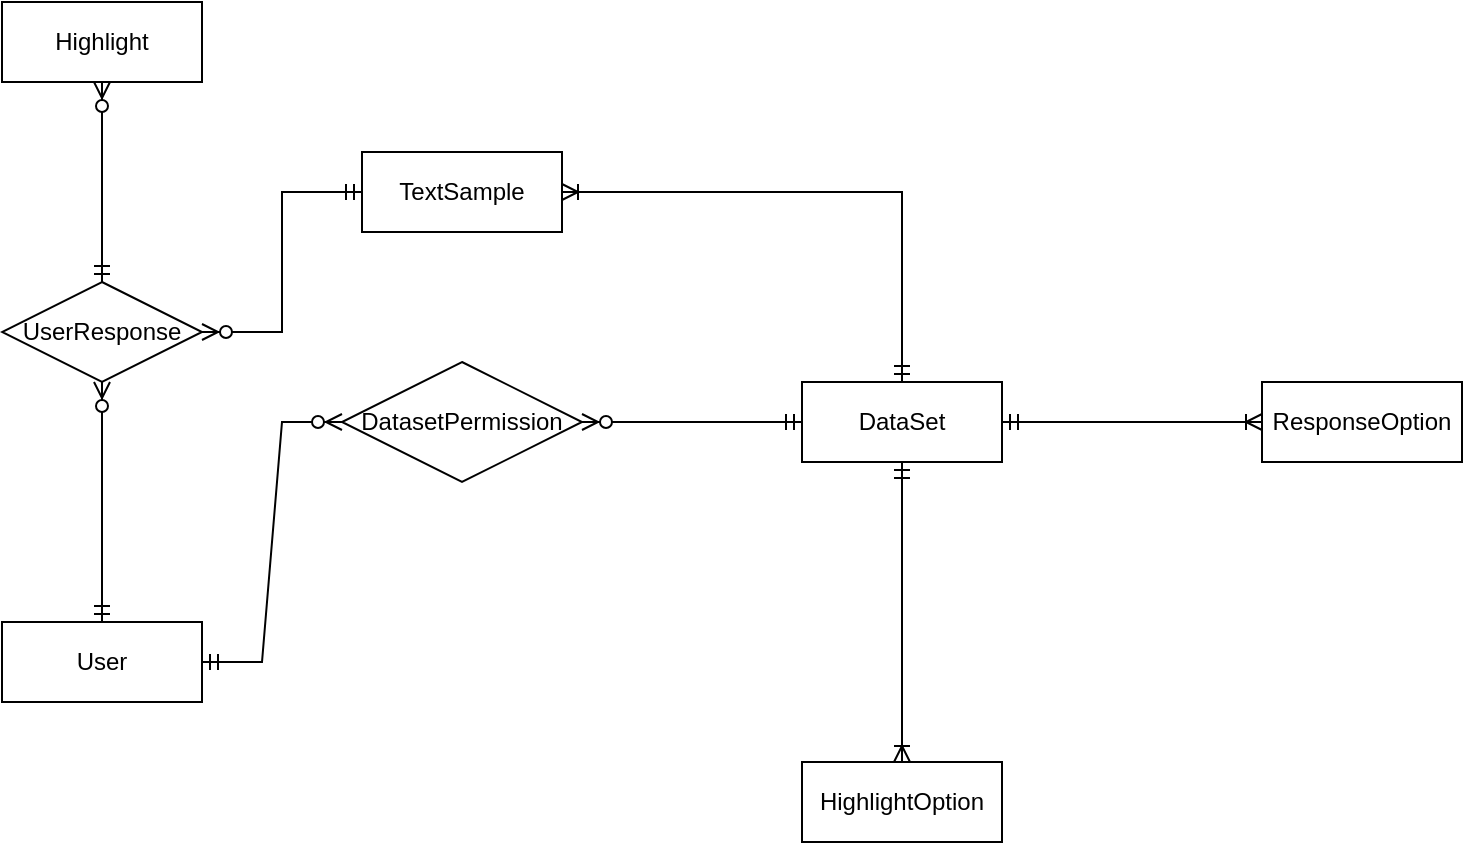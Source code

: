 <mxfile version="20.2.5" type="device"><diagram id="KFJE_Ifb1KP41S6Yd2r6" name="Page-1"><mxGraphModel dx="466" dy="825" grid="1" gridSize="10" guides="1" tooltips="1" connect="1" arrows="1" fold="1" page="1" pageScale="1" pageWidth="850" pageHeight="1100" math="0" shadow="0"><root><mxCell id="0"/><mxCell id="1" parent="0"/><mxCell id="Mz0Ca_jnb9lEN0eWNuT_-9" value="User" style="whiteSpace=wrap;html=1;align=center;" parent="1" vertex="1"><mxGeometry x="50" y="480" width="100" height="40" as="geometry"/></mxCell><mxCell id="Mz0Ca_jnb9lEN0eWNuT_-10" value="DataSet" style="whiteSpace=wrap;html=1;align=center;" parent="1" vertex="1"><mxGeometry x="450" y="360" width="100" height="40" as="geometry"/></mxCell><mxCell id="Mz0Ca_jnb9lEN0eWNuT_-12" value="UserResponse" style="shape=rhombus;perimeter=rhombusPerimeter;whiteSpace=wrap;html=1;align=center;" parent="1" vertex="1"><mxGeometry x="50" y="310" width="100" height="50" as="geometry"/></mxCell><mxCell id="Mz0Ca_jnb9lEN0eWNuT_-16" value="" style="fontSize=12;html=1;endArrow=ERzeroToMany;startArrow=ERmandOne;rounded=0;exitX=0.5;exitY=0;exitDx=0;exitDy=0;entryX=0.5;entryY=1;entryDx=0;entryDy=0;" parent="1" source="Mz0Ca_jnb9lEN0eWNuT_-9" target="Mz0Ca_jnb9lEN0eWNuT_-12" edge="1"><mxGeometry width="100" height="100" relative="1" as="geometry"><mxPoint x="160" y="295" as="sourcePoint"/><mxPoint x="260" y="195" as="targetPoint"/></mxGeometry></mxCell><mxCell id="Mz0Ca_jnb9lEN0eWNuT_-26" value="TextSample" style="whiteSpace=wrap;html=1;align=center;" parent="1" vertex="1"><mxGeometry x="230" y="245" width="100" height="40" as="geometry"/></mxCell><mxCell id="Mz0Ca_jnb9lEN0eWNuT_-27" value="" style="fontSize=12;html=1;endArrow=ERzeroToMany;startArrow=ERmandOne;rounded=0;entryX=1;entryY=0.5;entryDx=0;entryDy=0;exitX=0;exitY=0.5;exitDx=0;exitDy=0;edgeStyle=orthogonalEdgeStyle;" parent="1" source="Mz0Ca_jnb9lEN0eWNuT_-26" target="Mz0Ca_jnb9lEN0eWNuT_-12" edge="1"><mxGeometry width="100" height="100" relative="1" as="geometry"><mxPoint x="310" y="305" as="sourcePoint"/><mxPoint x="410" y="205" as="targetPoint"/></mxGeometry></mxCell><mxCell id="Mz0Ca_jnb9lEN0eWNuT_-33" value="Highlight" style="whiteSpace=wrap;html=1;align=center;" parent="1" vertex="1"><mxGeometry x="50" y="170" width="100" height="40" as="geometry"/></mxCell><mxCell id="Mz0Ca_jnb9lEN0eWNuT_-38" value="DatasetPermission" style="shape=rhombus;perimeter=rhombusPerimeter;whiteSpace=wrap;html=1;align=center;" parent="1" vertex="1"><mxGeometry x="220" y="350" width="120" height="60" as="geometry"/></mxCell><mxCell id="Mz0Ca_jnb9lEN0eWNuT_-39" value="" style="edgeStyle=entityRelationEdgeStyle;fontSize=12;html=1;endArrow=ERzeroToMany;startArrow=ERmandOne;rounded=0;exitX=1;exitY=0.5;exitDx=0;exitDy=0;entryX=0;entryY=0.5;entryDx=0;entryDy=0;" parent="1" source="Mz0Ca_jnb9lEN0eWNuT_-9" target="Mz0Ca_jnb9lEN0eWNuT_-38" edge="1"><mxGeometry width="100" height="100" relative="1" as="geometry"><mxPoint x="400" y="480" as="sourcePoint"/><mxPoint x="500" y="380" as="targetPoint"/></mxGeometry></mxCell><mxCell id="Mz0Ca_jnb9lEN0eWNuT_-40" value="" style="edgeStyle=entityRelationEdgeStyle;fontSize=12;html=1;endArrow=ERzeroToMany;startArrow=ERmandOne;rounded=0;entryX=1;entryY=0.5;entryDx=0;entryDy=0;exitX=0;exitY=0.5;exitDx=0;exitDy=0;" parent="1" source="Mz0Ca_jnb9lEN0eWNuT_-10" target="Mz0Ca_jnb9lEN0eWNuT_-38" edge="1"><mxGeometry width="100" height="100" relative="1" as="geometry"><mxPoint x="550" y="460" as="sourcePoint"/><mxPoint x="650" y="360" as="targetPoint"/></mxGeometry></mxCell><mxCell id="Mz0Ca_jnb9lEN0eWNuT_-44" value="ResponseOption" style="whiteSpace=wrap;html=1;align=center;" parent="1" vertex="1"><mxGeometry x="680" y="360" width="100" height="40" as="geometry"/></mxCell><mxCell id="Mz0Ca_jnb9lEN0eWNuT_-45" value="HighlightOption" style="whiteSpace=wrap;html=1;align=center;" parent="1" vertex="1"><mxGeometry x="450" y="550" width="100" height="40" as="geometry"/></mxCell><mxCell id="YW-2144_ZfKYy60SSXxd-1" value="" style="fontSize=12;html=1;endArrow=ERzeroToMany;startArrow=ERmandOne;rounded=0;exitX=0.5;exitY=0;exitDx=0;exitDy=0;entryX=0.5;entryY=1;entryDx=0;entryDy=0;" edge="1" parent="1" source="Mz0Ca_jnb9lEN0eWNuT_-12" target="Mz0Ca_jnb9lEN0eWNuT_-33"><mxGeometry width="100" height="100" relative="1" as="geometry"><mxPoint x="10" y="470" as="sourcePoint"/><mxPoint x="110" y="370" as="targetPoint"/></mxGeometry></mxCell><mxCell id="YW-2144_ZfKYy60SSXxd-2" value="" style="edgeStyle=orthogonalEdgeStyle;fontSize=12;html=1;endArrow=ERoneToMany;startArrow=ERmandOne;rounded=0;exitX=0.5;exitY=0;exitDx=0;exitDy=0;entryX=1;entryY=0.5;entryDx=0;entryDy=0;" edge="1" parent="1" source="Mz0Ca_jnb9lEN0eWNuT_-10" target="Mz0Ca_jnb9lEN0eWNuT_-26"><mxGeometry width="100" height="100" relative="1" as="geometry"><mxPoint x="360" y="210" as="sourcePoint"/><mxPoint x="460" y="110" as="targetPoint"/></mxGeometry></mxCell><mxCell id="YW-2144_ZfKYy60SSXxd-3" value="" style="fontSize=12;html=1;endArrow=ERoneToMany;startArrow=ERmandOne;rounded=0;entryX=0.5;entryY=0;entryDx=0;entryDy=0;exitX=0.5;exitY=1;exitDx=0;exitDy=0;" edge="1" parent="1" source="Mz0Ca_jnb9lEN0eWNuT_-10" target="Mz0Ca_jnb9lEN0eWNuT_-45"><mxGeometry width="100" height="100" relative="1" as="geometry"><mxPoint x="320" y="650" as="sourcePoint"/><mxPoint x="420" y="550" as="targetPoint"/></mxGeometry></mxCell><mxCell id="YW-2144_ZfKYy60SSXxd-4" value="" style="edgeStyle=entityRelationEdgeStyle;fontSize=12;html=1;endArrow=ERoneToMany;startArrow=ERmandOne;rounded=0;entryX=0;entryY=0.5;entryDx=0;entryDy=0;exitX=1;exitY=0.5;exitDx=0;exitDy=0;" edge="1" parent="1" source="Mz0Ca_jnb9lEN0eWNuT_-10" target="Mz0Ca_jnb9lEN0eWNuT_-44"><mxGeometry width="100" height="100" relative="1" as="geometry"><mxPoint x="640" y="580" as="sourcePoint"/><mxPoint x="740" y="480" as="targetPoint"/></mxGeometry></mxCell></root></mxGraphModel></diagram></mxfile>
